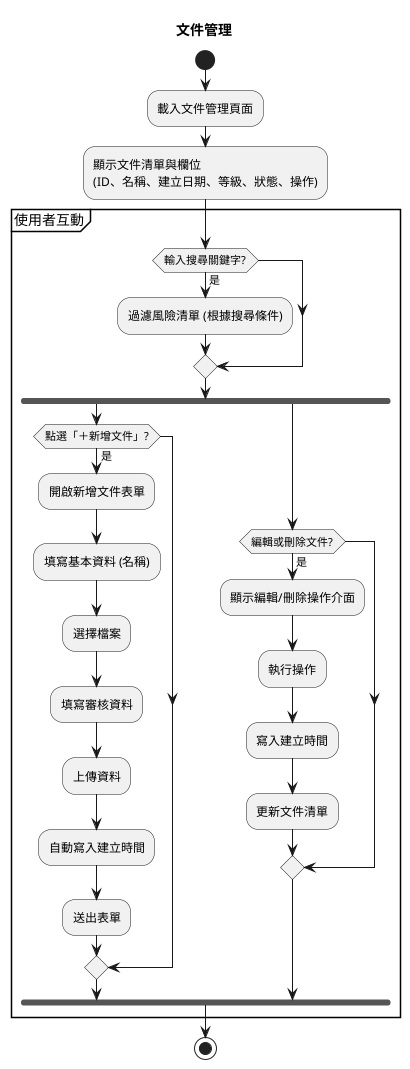 @startuml 
title 文件管理
start

:載入文件管理頁面;

:顯示文件清單與欄位
(ID、名稱、建立日期、等級、狀態、操作);

partition "使用者互動" {

    if (輸入搜尋關鍵字?) then (是)
        :過濾風險清單 (根據搜尋條件);
    endif
    fork
        if (點選「＋新增文件」?) then (是)
            :開啟新增文件表單;
            :填寫基本資料 (名稱);
            :選擇檔案;
            :填寫審核資料;
            :上傳資料;
            :自動寫入建立時間;
            :送出表單;
        endif
    fork again
        if (編輯或刪除文件?) then (是)
            :顯示編輯/刪除操作介面;
            :執行操作;
            :寫入建立時間;
            :更新文件清單;
        endif
    end fork
}

stop

@enduml
